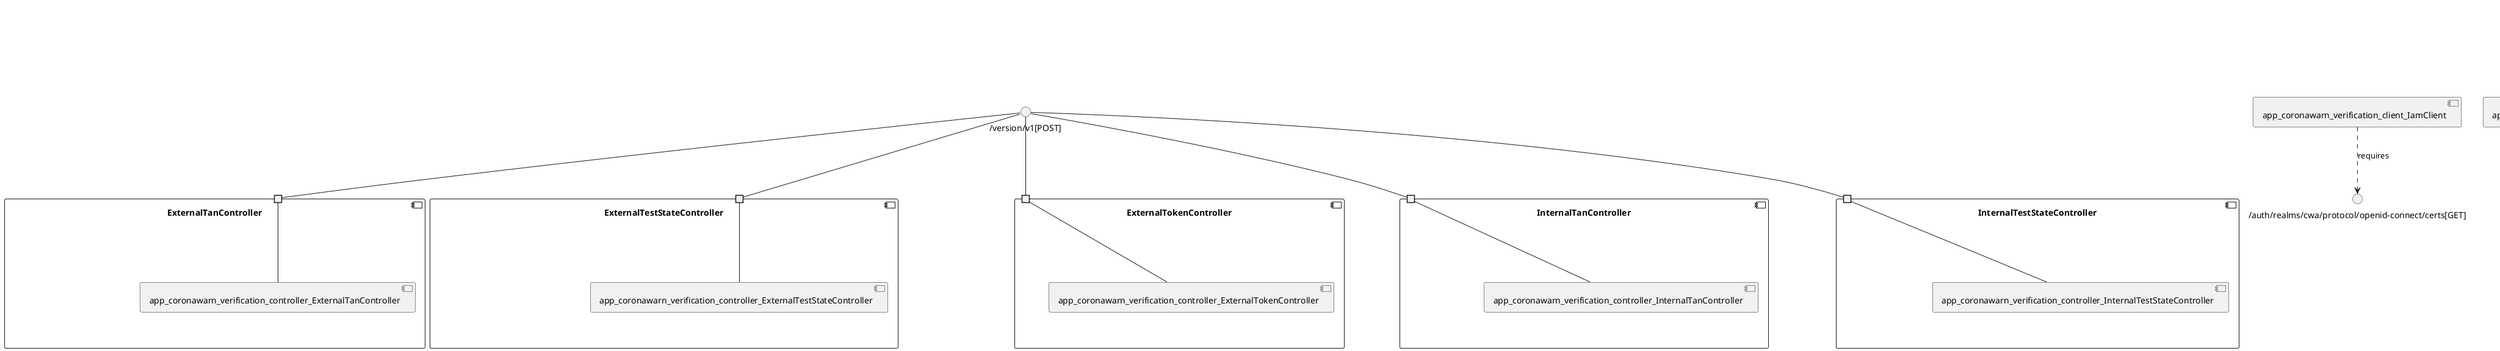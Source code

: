 @startuml
skinparam fixCircleLabelOverlapping true
component "ExternalTanController\n\n\n\n\n\n" {
[app_coronawarn_verification_controller_ExternalTanController]
portin " " as ExternalTanController.requires._version_v1_POST_
"ExternalTanController.requires._version_v1_POST_"--[app_coronawarn_verification_controller_ExternalTanController]
}
interface "/version/v1[POST]" as interface._version_v1_POST_
interface._version_v1_POST_--"ExternalTanController.requires._version_v1_POST_"
component "ExternalTestStateController\n\n\n\n\n\n" {
[app_coronawarn_verification_controller_ExternalTestStateController]
portin " " as ExternalTestStateController.requires._version_v1_POST_
"ExternalTestStateController.requires._version_v1_POST_"--[app_coronawarn_verification_controller_ExternalTestStateController]
}
interface "/version/v1[POST]" as interface._version_v1_POST_
interface._version_v1_POST_--"ExternalTestStateController.requires._version_v1_POST_"
component "ExternalTokenController\n\n\n\n\n\n" {
[app_coronawarn_verification_controller_ExternalTokenController]
portin " " as ExternalTokenController.requires._version_v1_POST_
"ExternalTokenController.requires._version_v1_POST_"--[app_coronawarn_verification_controller_ExternalTokenController]
}
interface "/version/v1[POST]" as interface._version_v1_POST_
interface._version_v1_POST_--"ExternalTokenController.requires._version_v1_POST_"
component "FakeRequestService\n\n\n\n\n\n" {
[app_coronawarn_verification_service_FakeRequestService]
}
component "InternalTanController\n\n\n\n\n\n" {
[app_coronawarn_verification_controller_InternalTanController]
portin " " as InternalTanController.requires._version_v1_POST_
"InternalTanController.requires._version_v1_POST_"--[app_coronawarn_verification_controller_InternalTanController]
}
interface "/version/v1[POST]" as interface._version_v1_POST_
interface._version_v1_POST_--"InternalTanController.requires._version_v1_POST_"
component "InternalTestStateController\n\n\n\n\n\n" {
[app_coronawarn_verification_controller_InternalTestStateController]
portin " " as InternalTestStateController.requires._version_v1_POST_
"InternalTestStateController.requires._version_v1_POST_"--[app_coronawarn_verification_controller_InternalTestStateController]
}
interface "/version/v1[POST]" as interface._version_v1_POST_
interface._version_v1_POST_--"InternalTestStateController.requires._version_v1_POST_"
interface "/auth/realms/cwa/protocol/openid-connect/certs[GET]" as interface._auth_realms_cwa_protocol_openid_connect_certs_GET_
[app_coronawarn_verification_client_IamClient]..>interface._auth_realms_cwa_protocol_openid_connect_certs_GET_ : requires
interface "/api/v1/app/result[POST]" as interface._api_v1_app_result_POST_
[app_coronawarn_verification_client_TestResultServerClient]..>interface._api_v1_app_result_POST_ : requires
interface "JpaRepository" as interface.JpaRepository
interface.JpaRepository--[app_coronawarn_verification_repository_VerificationAppSessionRepository]
interface "JpaRepository" as interface.JpaRepository
interface.JpaRepository--[app_coronawarn_verification_repository_VerificationTanRepository]
interface "ConstraintValidator" as interface.ConstraintValidator
interface.ConstraintValidator--[app_coronawarn_verification_validator_RegistrationTokenRequestValidator]

@enduml
